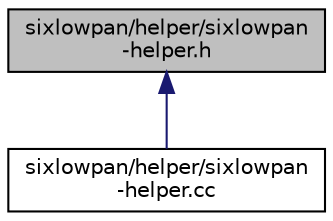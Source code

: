 digraph "sixlowpan/helper/sixlowpan-helper.h"
{
  edge [fontname="Helvetica",fontsize="10",labelfontname="Helvetica",labelfontsize="10"];
  node [fontname="Helvetica",fontsize="10",shape=record];
  Node1 [label="sixlowpan/helper/sixlowpan\l-helper.h",height=0.2,width=0.4,color="black", fillcolor="grey75", style="filled", fontcolor="black"];
  Node1 -> Node2 [dir="back",color="midnightblue",fontsize="10",style="solid"];
  Node2 [label="sixlowpan/helper/sixlowpan\l-helper.cc",height=0.2,width=0.4,color="black", fillcolor="white", style="filled",URL="$d5/d1f/sixlowpan-helper_8cc.html"];
}
